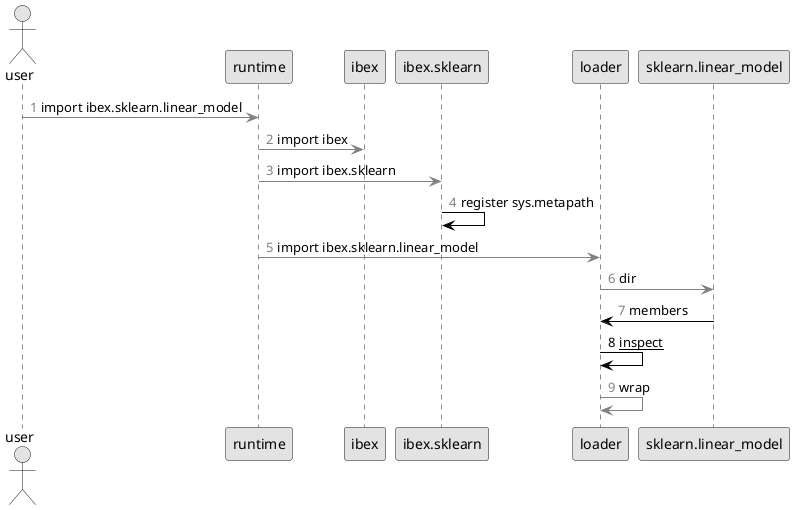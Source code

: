 @startuml

skinparam monochrome true
skinparam shadowing false

actor user

autonumber 1 "<font color=grey>"
user -[#grey]> runtime: import ibex.sklearn.linear_model
runtime -[#grey]> ibex: import ibex
runtime -[#grey]> ibex.sklearn: import ibex.sklearn
ibex.sklearn -[#black]> ibex.sklearn: register sys.metapath
runtime -[#grey]> loader: import ibex.sklearn.linear_model
loader -[#grey]> sklearn.linear_model: dir
sklearn.linear_model -[#black]> loader: members
autonumber 8 "<font color=black>"
loader -[#black]> loader: __inspect__
autonumber 9 "<font color=grey>"
loader -[#grey]> loader: wrap

@enduml
